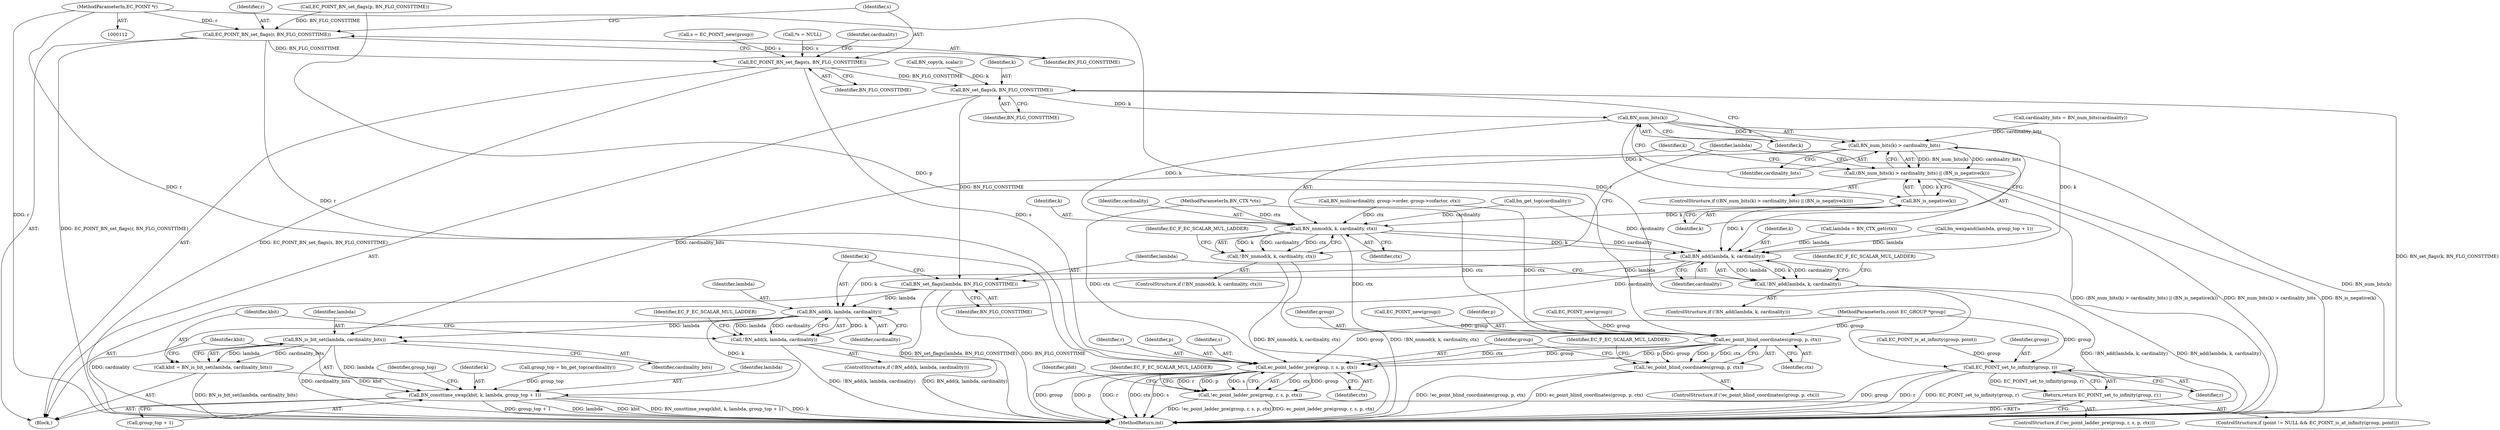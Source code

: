 digraph "0_openssl_b1d6d55ece1c26fa2829e2b819b038d7b6d692b4@pointer" {
"1000114" [label="(MethodParameterIn,EC_POINT *r)"];
"1000158" [label="(Call,EC_POINT_set_to_infinity(group, r))"];
"1000157" [label="(Return,return EC_POINT_set_to_infinity(group, r);)"];
"1000236" [label="(Call,EC_POINT_BN_set_flags(r, BN_FLG_CONSTTIME))"];
"1000239" [label="(Call,EC_POINT_BN_set_flags(s, BN_FLG_CONSTTIME))"];
"1000318" [label="(Call,BN_set_flags(k, BN_FLG_CONSTTIME))"];
"1000324" [label="(Call,BN_num_bits(k))"];
"1000323" [label="(Call,BN_num_bits(k) > cardinality_bits)"];
"1000322" [label="(Call,(BN_num_bits(k) > cardinality_bits) || (BN_is_negative(k)))"];
"1000369" [label="(Call,BN_is_bit_set(lambda, cardinality_bits))"];
"1000367" [label="(Call,kbit = BN_is_bit_set(lambda, cardinality_bits))"];
"1000372" [label="(Call,BN_consttime_swap(kbit, k, lambda, group_top + 1))"];
"1000327" [label="(Call,BN_is_negative(k))"];
"1000332" [label="(Call,BN_nnmod(k, k, cardinality, ctx))"];
"1000331" [label="(Call,!BN_nnmod(k, k, cardinality, ctx))"];
"1000344" [label="(Call,BN_add(lambda, k, cardinality))"];
"1000343" [label="(Call,!BN_add(lambda, k, cardinality))"];
"1000353" [label="(Call,BN_set_flags(lambda, BN_FLG_CONSTTIME))"];
"1000358" [label="(Call,BN_add(k, lambda, cardinality))"];
"1000357" [label="(Call,!BN_add(k, lambda, cardinality))"];
"1000464" [label="(Call,ec_point_blind_coordinates(group, p, ctx))"];
"1000463" [label="(Call,!ec_point_blind_coordinates(group, p, ctx))"];
"1000475" [label="(Call,ec_point_ladder_pre(group, r, s, p, ctx))"];
"1000474" [label="(Call,!ec_point_ladder_pre(group, r, s, p, ctx))"];
"1000369" [label="(Call,BN_is_bit_set(lambda, cardinality_bits))"];
"1000157" [label="(Return,return EC_POINT_set_to_infinity(group, r);)"];
"1000325" [label="(Identifier,k)"];
"1000239" [label="(Call,EC_POINT_BN_set_flags(s, BN_FLG_CONSTTIME))"];
"1000467" [label="(Identifier,ctx)"];
"1000537" [label="(MethodReturn,int)"];
"1000368" [label="(Identifier,kbit)"];
"1000322" [label="(Call,(BN_num_bits(k) > cardinality_bits) || (BN_is_negative(k)))"];
"1000345" [label="(Identifier,lambda)"];
"1000320" [label="(Identifier,BN_FLG_CONSTTIME)"];
"1000339" [label="(Identifier,EC_F_EC_SCALAR_MUL_LADDER)"];
"1000343" [label="(Call,!BN_add(lambda, k, cardinality))"];
"1000194" [label="(Call,s = EC_POINT_new(group))"];
"1000462" [label="(ControlStructure,if (!ec_point_blind_coordinates(group, p, ctx)))"];
"1000118" [label="(Block,)"];
"1000474" [label="(Call,!ec_point_ladder_pre(group, r, s, p, ctx))"];
"1000190" [label="(Call,EC_POINT_new(group))"];
"1000360" [label="(Identifier,lambda)"];
"1000321" [label="(ControlStructure,if ((BN_num_bits(k) > cardinality_bits) || (BN_is_negative(k))))"];
"1000465" [label="(Identifier,group)"];
"1000487" [label="(Identifier,pbit)"];
"1000160" [label="(Identifier,r)"];
"1000346" [label="(Identifier,k)"];
"1000285" [label="(Call,bn_get_top(cardinality))"];
"1000196" [label="(Call,EC_POINT_new(group))"];
"1000376" [label="(Call,group_top + 1)"];
"1000318" [label="(Call,BN_set_flags(k, BN_FLG_CONSTTIME))"];
"1000477" [label="(Identifier,r)"];
"1000476" [label="(Identifier,group)"];
"1000237" [label="(Identifier,r)"];
"1000354" [label="(Identifier,lambda)"];
"1000375" [label="(Identifier,lambda)"];
"1000359" [label="(Identifier,k)"];
"1000473" [label="(ControlStructure,if (!ec_point_ladder_pre(group, r, s, p, ctx)))"];
"1000334" [label="(Identifier,k)"];
"1000364" [label="(Identifier,EC_F_EC_SCALAR_MUL_LADDER)"];
"1000158" [label="(Call,EC_POINT_set_to_infinity(group, r))"];
"1000236" [label="(Call,EC_POINT_BN_set_flags(r, BN_FLG_CONSTTIME))"];
"1000373" [label="(Identifier,kbit)"];
"1000149" [label="(ControlStructure,if (point != NULL && EC_POINT_is_at_infinity(group, point)))"];
"1000330" [label="(ControlStructure,if (!BN_nnmod(k, k, cardinality, ctx)))"];
"1000154" [label="(Call,EC_POINT_is_at_infinity(group, point))"];
"1000130" [label="(Call,*s = NULL)"];
"1000344" [label="(Call,BN_add(lambda, k, cardinality))"];
"1000114" [label="(MethodParameterIn,EC_POINT *r)"];
"1000347" [label="(Identifier,cardinality)"];
"1000380" [label="(Identifier,group_top)"];
"1000113" [label="(MethodParameterIn,const EC_GROUP *group)"];
"1000117" [label="(MethodParameterIn,BN_CTX *ctx)"];
"1000470" [label="(Identifier,EC_F_EC_SCALAR_MUL_LADDER)"];
"1000374" [label="(Identifier,k)"];
"1000283" [label="(Call,group_top = bn_get_top(cardinality))"];
"1000332" [label="(Call,BN_nnmod(k, k, cardinality, ctx))"];
"1000240" [label="(Identifier,s)"];
"1000243" [label="(Identifier,cardinality)"];
"1000246" [label="(Call,lambda = BN_CTX_get(ctx))"];
"1000326" [label="(Identifier,cardinality_bits)"];
"1000297" [label="(Call,bn_wexpand(lambda, group_top + 1))"];
"1000361" [label="(Identifier,cardinality)"];
"1000159" [label="(Identifier,group)"];
"1000327" [label="(Call,BN_is_negative(k))"];
"1000463" [label="(Call,!ec_point_blind_coordinates(group, p, ctx))"];
"1000238" [label="(Identifier,BN_FLG_CONSTTIME)"];
"1000336" [label="(Identifier,ctx)"];
"1000328" [label="(Identifier,k)"];
"1000372" [label="(Call,BN_consttime_swap(kbit, k, lambda, group_top + 1))"];
"1000342" [label="(ControlStructure,if (!BN_add(lambda, k, cardinality)))"];
"1000353" [label="(Call,BN_set_flags(lambda, BN_FLG_CONSTTIME))"];
"1000370" [label="(Identifier,lambda)"];
"1000350" [label="(Identifier,EC_F_EC_SCALAR_MUL_LADDER)"];
"1000466" [label="(Identifier,p)"];
"1000323" [label="(Call,BN_num_bits(k) > cardinality_bits)"];
"1000233" [label="(Call,EC_POINT_BN_set_flags(p, BN_FLG_CONSTTIME))"];
"1000241" [label="(Identifier,BN_FLG_CONSTTIME)"];
"1000479" [label="(Identifier,p)"];
"1000333" [label="(Identifier,k)"];
"1000279" [label="(Call,cardinality_bits = BN_num_bits(cardinality))"];
"1000355" [label="(Identifier,BN_FLG_CONSTTIME)"];
"1000367" [label="(Call,kbit = BN_is_bit_set(lambda, cardinality_bits))"];
"1000478" [label="(Identifier,s)"];
"1000475" [label="(Call,ec_point_ladder_pre(group, r, s, p, ctx))"];
"1000358" [label="(Call,BN_add(k, lambda, cardinality))"];
"1000357" [label="(Call,!BN_add(k, lambda, cardinality))"];
"1000356" [label="(ControlStructure,if (!BN_add(k, lambda, cardinality)))"];
"1000464" [label="(Call,ec_point_blind_coordinates(group, p, ctx))"];
"1000483" [label="(Identifier,EC_F_EC_SCALAR_MUL_LADDER)"];
"1000310" [label="(Call,BN_copy(k, scalar))"];
"1000371" [label="(Identifier,cardinality_bits)"];
"1000331" [label="(Call,!BN_nnmod(k, k, cardinality, ctx))"];
"1000480" [label="(Identifier,ctx)"];
"1000319" [label="(Identifier,k)"];
"1000265" [label="(Call,BN_mul(cardinality, group->order, group->cofactor, ctx))"];
"1000324" [label="(Call,BN_num_bits(k))"];
"1000335" [label="(Identifier,cardinality)"];
"1000114" -> "1000112"  [label="AST: "];
"1000114" -> "1000537"  [label="DDG: r"];
"1000114" -> "1000158"  [label="DDG: r"];
"1000114" -> "1000236"  [label="DDG: r"];
"1000114" -> "1000475"  [label="DDG: r"];
"1000158" -> "1000157"  [label="AST: "];
"1000158" -> "1000160"  [label="CFG: "];
"1000159" -> "1000158"  [label="AST: "];
"1000160" -> "1000158"  [label="AST: "];
"1000157" -> "1000158"  [label="CFG: "];
"1000158" -> "1000537"  [label="DDG: group"];
"1000158" -> "1000537"  [label="DDG: r"];
"1000158" -> "1000537"  [label="DDG: EC_POINT_set_to_infinity(group, r)"];
"1000158" -> "1000157"  [label="DDG: EC_POINT_set_to_infinity(group, r)"];
"1000154" -> "1000158"  [label="DDG: group"];
"1000113" -> "1000158"  [label="DDG: group"];
"1000157" -> "1000149"  [label="AST: "];
"1000537" -> "1000157"  [label="CFG: "];
"1000157" -> "1000537"  [label="DDG: <RET>"];
"1000236" -> "1000118"  [label="AST: "];
"1000236" -> "1000238"  [label="CFG: "];
"1000237" -> "1000236"  [label="AST: "];
"1000238" -> "1000236"  [label="AST: "];
"1000240" -> "1000236"  [label="CFG: "];
"1000236" -> "1000537"  [label="DDG: EC_POINT_BN_set_flags(r, BN_FLG_CONSTTIME)"];
"1000233" -> "1000236"  [label="DDG: BN_FLG_CONSTTIME"];
"1000236" -> "1000239"  [label="DDG: BN_FLG_CONSTTIME"];
"1000236" -> "1000475"  [label="DDG: r"];
"1000239" -> "1000118"  [label="AST: "];
"1000239" -> "1000241"  [label="CFG: "];
"1000240" -> "1000239"  [label="AST: "];
"1000241" -> "1000239"  [label="AST: "];
"1000243" -> "1000239"  [label="CFG: "];
"1000239" -> "1000537"  [label="DDG: EC_POINT_BN_set_flags(s, BN_FLG_CONSTTIME)"];
"1000194" -> "1000239"  [label="DDG: s"];
"1000130" -> "1000239"  [label="DDG: s"];
"1000239" -> "1000318"  [label="DDG: BN_FLG_CONSTTIME"];
"1000239" -> "1000475"  [label="DDG: s"];
"1000318" -> "1000118"  [label="AST: "];
"1000318" -> "1000320"  [label="CFG: "];
"1000319" -> "1000318"  [label="AST: "];
"1000320" -> "1000318"  [label="AST: "];
"1000325" -> "1000318"  [label="CFG: "];
"1000318" -> "1000537"  [label="DDG: BN_set_flags(k, BN_FLG_CONSTTIME)"];
"1000310" -> "1000318"  [label="DDG: k"];
"1000318" -> "1000324"  [label="DDG: k"];
"1000318" -> "1000353"  [label="DDG: BN_FLG_CONSTTIME"];
"1000324" -> "1000323"  [label="AST: "];
"1000324" -> "1000325"  [label="CFG: "];
"1000325" -> "1000324"  [label="AST: "];
"1000326" -> "1000324"  [label="CFG: "];
"1000324" -> "1000323"  [label="DDG: k"];
"1000324" -> "1000327"  [label="DDG: k"];
"1000324" -> "1000332"  [label="DDG: k"];
"1000324" -> "1000344"  [label="DDG: k"];
"1000323" -> "1000322"  [label="AST: "];
"1000323" -> "1000326"  [label="CFG: "];
"1000326" -> "1000323"  [label="AST: "];
"1000328" -> "1000323"  [label="CFG: "];
"1000322" -> "1000323"  [label="CFG: "];
"1000323" -> "1000537"  [label="DDG: BN_num_bits(k)"];
"1000323" -> "1000322"  [label="DDG: BN_num_bits(k)"];
"1000323" -> "1000322"  [label="DDG: cardinality_bits"];
"1000279" -> "1000323"  [label="DDG: cardinality_bits"];
"1000323" -> "1000369"  [label="DDG: cardinality_bits"];
"1000322" -> "1000321"  [label="AST: "];
"1000322" -> "1000327"  [label="CFG: "];
"1000327" -> "1000322"  [label="AST: "];
"1000333" -> "1000322"  [label="CFG: "];
"1000345" -> "1000322"  [label="CFG: "];
"1000322" -> "1000537"  [label="DDG: (BN_num_bits(k) > cardinality_bits) || (BN_is_negative(k))"];
"1000322" -> "1000537"  [label="DDG: BN_num_bits(k) > cardinality_bits"];
"1000322" -> "1000537"  [label="DDG: BN_is_negative(k)"];
"1000327" -> "1000322"  [label="DDG: k"];
"1000369" -> "1000367"  [label="AST: "];
"1000369" -> "1000371"  [label="CFG: "];
"1000370" -> "1000369"  [label="AST: "];
"1000371" -> "1000369"  [label="AST: "];
"1000367" -> "1000369"  [label="CFG: "];
"1000369" -> "1000537"  [label="DDG: cardinality_bits"];
"1000369" -> "1000367"  [label="DDG: lambda"];
"1000369" -> "1000367"  [label="DDG: cardinality_bits"];
"1000358" -> "1000369"  [label="DDG: lambda"];
"1000369" -> "1000372"  [label="DDG: lambda"];
"1000367" -> "1000118"  [label="AST: "];
"1000368" -> "1000367"  [label="AST: "];
"1000373" -> "1000367"  [label="CFG: "];
"1000367" -> "1000537"  [label="DDG: BN_is_bit_set(lambda, cardinality_bits)"];
"1000367" -> "1000372"  [label="DDG: kbit"];
"1000372" -> "1000118"  [label="AST: "];
"1000372" -> "1000376"  [label="CFG: "];
"1000373" -> "1000372"  [label="AST: "];
"1000374" -> "1000372"  [label="AST: "];
"1000375" -> "1000372"  [label="AST: "];
"1000376" -> "1000372"  [label="AST: "];
"1000380" -> "1000372"  [label="CFG: "];
"1000372" -> "1000537"  [label="DDG: group_top + 1"];
"1000372" -> "1000537"  [label="DDG: lambda"];
"1000372" -> "1000537"  [label="DDG: kbit"];
"1000372" -> "1000537"  [label="DDG: BN_consttime_swap(kbit, k, lambda, group_top + 1)"];
"1000372" -> "1000537"  [label="DDG: k"];
"1000358" -> "1000372"  [label="DDG: k"];
"1000283" -> "1000372"  [label="DDG: group_top"];
"1000327" -> "1000328"  [label="CFG: "];
"1000328" -> "1000327"  [label="AST: "];
"1000327" -> "1000332"  [label="DDG: k"];
"1000327" -> "1000344"  [label="DDG: k"];
"1000332" -> "1000331"  [label="AST: "];
"1000332" -> "1000336"  [label="CFG: "];
"1000333" -> "1000332"  [label="AST: "];
"1000334" -> "1000332"  [label="AST: "];
"1000335" -> "1000332"  [label="AST: "];
"1000336" -> "1000332"  [label="AST: "];
"1000331" -> "1000332"  [label="CFG: "];
"1000332" -> "1000331"  [label="DDG: k"];
"1000332" -> "1000331"  [label="DDG: cardinality"];
"1000332" -> "1000331"  [label="DDG: ctx"];
"1000285" -> "1000332"  [label="DDG: cardinality"];
"1000265" -> "1000332"  [label="DDG: ctx"];
"1000117" -> "1000332"  [label="DDG: ctx"];
"1000332" -> "1000344"  [label="DDG: k"];
"1000332" -> "1000344"  [label="DDG: cardinality"];
"1000332" -> "1000464"  [label="DDG: ctx"];
"1000331" -> "1000330"  [label="AST: "];
"1000339" -> "1000331"  [label="CFG: "];
"1000345" -> "1000331"  [label="CFG: "];
"1000331" -> "1000537"  [label="DDG: !BN_nnmod(k, k, cardinality, ctx)"];
"1000331" -> "1000537"  [label="DDG: BN_nnmod(k, k, cardinality, ctx)"];
"1000344" -> "1000343"  [label="AST: "];
"1000344" -> "1000347"  [label="CFG: "];
"1000345" -> "1000344"  [label="AST: "];
"1000346" -> "1000344"  [label="AST: "];
"1000347" -> "1000344"  [label="AST: "];
"1000343" -> "1000344"  [label="CFG: "];
"1000344" -> "1000343"  [label="DDG: lambda"];
"1000344" -> "1000343"  [label="DDG: k"];
"1000344" -> "1000343"  [label="DDG: cardinality"];
"1000297" -> "1000344"  [label="DDG: lambda"];
"1000246" -> "1000344"  [label="DDG: lambda"];
"1000285" -> "1000344"  [label="DDG: cardinality"];
"1000344" -> "1000353"  [label="DDG: lambda"];
"1000344" -> "1000358"  [label="DDG: k"];
"1000344" -> "1000358"  [label="DDG: cardinality"];
"1000343" -> "1000342"  [label="AST: "];
"1000350" -> "1000343"  [label="CFG: "];
"1000354" -> "1000343"  [label="CFG: "];
"1000343" -> "1000537"  [label="DDG: BN_add(lambda, k, cardinality)"];
"1000343" -> "1000537"  [label="DDG: !BN_add(lambda, k, cardinality)"];
"1000353" -> "1000118"  [label="AST: "];
"1000353" -> "1000355"  [label="CFG: "];
"1000354" -> "1000353"  [label="AST: "];
"1000355" -> "1000353"  [label="AST: "];
"1000359" -> "1000353"  [label="CFG: "];
"1000353" -> "1000537"  [label="DDG: BN_set_flags(lambda, BN_FLG_CONSTTIME)"];
"1000353" -> "1000537"  [label="DDG: BN_FLG_CONSTTIME"];
"1000353" -> "1000358"  [label="DDG: lambda"];
"1000358" -> "1000357"  [label="AST: "];
"1000358" -> "1000361"  [label="CFG: "];
"1000359" -> "1000358"  [label="AST: "];
"1000360" -> "1000358"  [label="AST: "];
"1000361" -> "1000358"  [label="AST: "];
"1000357" -> "1000358"  [label="CFG: "];
"1000358" -> "1000537"  [label="DDG: cardinality"];
"1000358" -> "1000357"  [label="DDG: k"];
"1000358" -> "1000357"  [label="DDG: lambda"];
"1000358" -> "1000357"  [label="DDG: cardinality"];
"1000357" -> "1000356"  [label="AST: "];
"1000364" -> "1000357"  [label="CFG: "];
"1000368" -> "1000357"  [label="CFG: "];
"1000357" -> "1000537"  [label="DDG: !BN_add(k, lambda, cardinality)"];
"1000357" -> "1000537"  [label="DDG: BN_add(k, lambda, cardinality)"];
"1000464" -> "1000463"  [label="AST: "];
"1000464" -> "1000467"  [label="CFG: "];
"1000465" -> "1000464"  [label="AST: "];
"1000466" -> "1000464"  [label="AST: "];
"1000467" -> "1000464"  [label="AST: "];
"1000463" -> "1000464"  [label="CFG: "];
"1000464" -> "1000463"  [label="DDG: group"];
"1000464" -> "1000463"  [label="DDG: p"];
"1000464" -> "1000463"  [label="DDG: ctx"];
"1000190" -> "1000464"  [label="DDG: group"];
"1000196" -> "1000464"  [label="DDG: group"];
"1000113" -> "1000464"  [label="DDG: group"];
"1000233" -> "1000464"  [label="DDG: p"];
"1000265" -> "1000464"  [label="DDG: ctx"];
"1000117" -> "1000464"  [label="DDG: ctx"];
"1000464" -> "1000475"  [label="DDG: group"];
"1000464" -> "1000475"  [label="DDG: p"];
"1000464" -> "1000475"  [label="DDG: ctx"];
"1000463" -> "1000462"  [label="AST: "];
"1000470" -> "1000463"  [label="CFG: "];
"1000476" -> "1000463"  [label="CFG: "];
"1000463" -> "1000537"  [label="DDG: !ec_point_blind_coordinates(group, p, ctx)"];
"1000463" -> "1000537"  [label="DDG: ec_point_blind_coordinates(group, p, ctx)"];
"1000475" -> "1000474"  [label="AST: "];
"1000475" -> "1000480"  [label="CFG: "];
"1000476" -> "1000475"  [label="AST: "];
"1000477" -> "1000475"  [label="AST: "];
"1000478" -> "1000475"  [label="AST: "];
"1000479" -> "1000475"  [label="AST: "];
"1000480" -> "1000475"  [label="AST: "];
"1000474" -> "1000475"  [label="CFG: "];
"1000475" -> "1000537"  [label="DDG: group"];
"1000475" -> "1000537"  [label="DDG: p"];
"1000475" -> "1000537"  [label="DDG: r"];
"1000475" -> "1000537"  [label="DDG: ctx"];
"1000475" -> "1000537"  [label="DDG: s"];
"1000475" -> "1000474"  [label="DDG: ctx"];
"1000475" -> "1000474"  [label="DDG: group"];
"1000475" -> "1000474"  [label="DDG: r"];
"1000475" -> "1000474"  [label="DDG: p"];
"1000475" -> "1000474"  [label="DDG: s"];
"1000113" -> "1000475"  [label="DDG: group"];
"1000117" -> "1000475"  [label="DDG: ctx"];
"1000474" -> "1000473"  [label="AST: "];
"1000483" -> "1000474"  [label="CFG: "];
"1000487" -> "1000474"  [label="CFG: "];
"1000474" -> "1000537"  [label="DDG: !ec_point_ladder_pre(group, r, s, p, ctx)"];
"1000474" -> "1000537"  [label="DDG: ec_point_ladder_pre(group, r, s, p, ctx)"];
}
